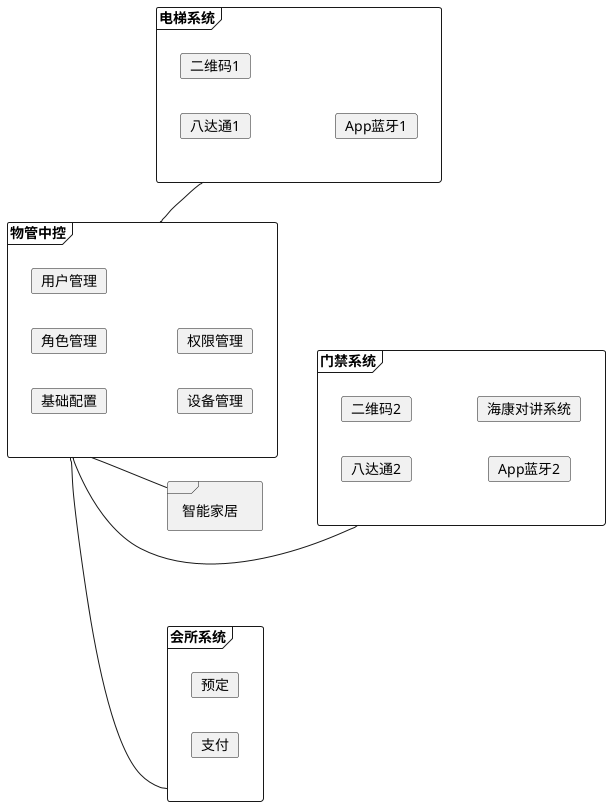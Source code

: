 @startuml sys
left to right direction
frame 物管中控 {
  card 基础配置
  card 角色管理
  card 用户管理
  card 设备管理
  card 权限管理
}

frame 电梯系统 {
  card 八达通1
  card 二维码1
  card App蓝牙1
}

frame 门禁系统 {
  card 八达通2
  card 二维码2
  card App蓝牙2
  card 海康对讲系统
}

frame 会所系统 {
  card 预定
  card 支付
}

frame 智能家居 {
  
}

物管中控 -- 电梯系统
物管中控 -- 门禁系统
物管中控 -- 会所系统
物管中控 -- 智能家居
@enduml